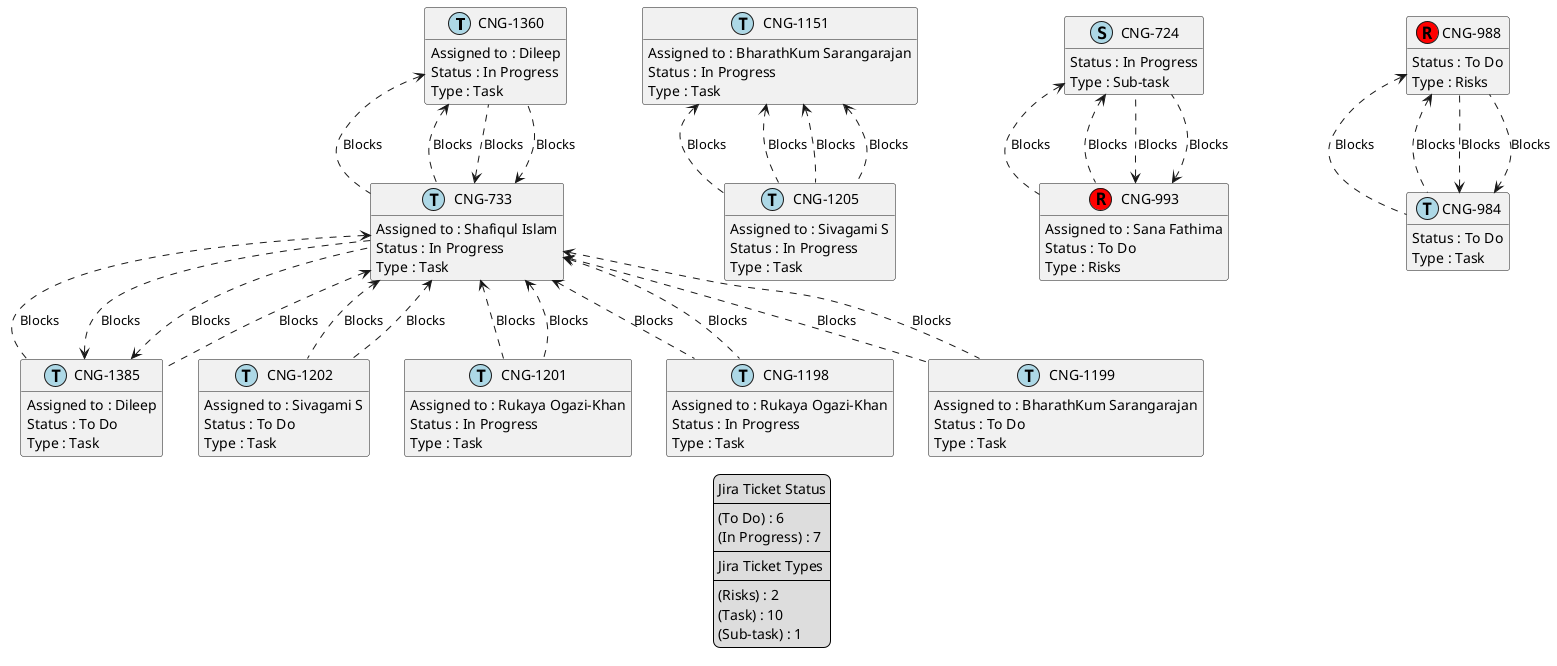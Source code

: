 @startuml
'https://plantuml.com/class-diagram

' GENERATE CLASS DIAGRAM ===========
' Generated at    : Mon Apr 15 15:10:51 CEST 2024

hide empty members

legend
Jira Ticket Status
----
(To Do) : 6
(In Progress) : 7
----
Jira Ticket Types
----
(Risks) : 2
(Task) : 10
(Sub-task) : 1
end legend


' Tickets =======
class "CNG-1360" << (T,lightblue) >> {
  Assigned to : Dileep
  Status : In Progress
  Type : Task
}

class "CNG-1151" << (T,lightblue) >> {
  Assigned to : BharathKum Sarangarajan
  Status : In Progress
  Type : Task
}

class "CNG-724" << (S,lightblue) >> {
  Status : In Progress
  Type : Sub-task
}

class "CNG-988" << (R,red) >> {
  Status : To Do
  Type : Risks
}

class "CNG-1205" << (T,lightblue) >> {
  Assigned to : Sivagami S
  Status : In Progress
  Type : Task
}

class "CNG-1202" << (T,lightblue) >> {
  Assigned to : Sivagami S
  Status : To Do
  Type : Task
}

class "CNG-993" << (R,red) >> {
  Assigned to : Sana Fathima
  Status : To Do
  Type : Risks
}

class "CNG-1201" << (T,lightblue) >> {
  Assigned to : Rukaya Ogazi-Khan
  Status : In Progress
  Type : Task
}

class "CNG-984" << (T,lightblue) >> {
  Status : To Do
  Type : Task
}

class "CNG-1198" << (T,lightblue) >> {
  Assigned to : Rukaya Ogazi-Khan
  Status : In Progress
  Type : Task
}

class "CNG-1385" << (T,lightblue) >> {
  Assigned to : Dileep
  Status : To Do
  Type : Task
}

class "CNG-733" << (T,lightblue) >> {
  Assigned to : Shafiqul Islam
  Status : In Progress
  Type : Task
}

class "CNG-1199" << (T,lightblue) >> {
  Assigned to : BharathKum Sarangarajan
  Status : To Do
  Type : Task
}



' Links =======
"CNG-993" <.. "CNG-724" : Blocks
"CNG-993" <.. "CNG-724" : Blocks
"CNG-733" <.. "CNG-1198" : Blocks
"CNG-733" <.. "CNG-1199" : Blocks
"CNG-733" <.. "CNG-1201" : Blocks
"CNG-733" <.. "CNG-1202" : Blocks
"CNG-733" <.. "CNG-1360" : Blocks
"CNG-733" <.. "CNG-1385" : Blocks
"CNG-733" <.. "CNG-1198" : Blocks
"CNG-733" <.. "CNG-1199" : Blocks
"CNG-733" <.. "CNG-1201" : Blocks
"CNG-733" <.. "CNG-1202" : Blocks
"CNG-733" <.. "CNG-1360" : Blocks
"CNG-733" <.. "CNG-1385" : Blocks
"CNG-988" <.. "CNG-984" : Blocks
"CNG-988" <.. "CNG-984" : Blocks
"CNG-984" <.. "CNG-988" : Blocks
"CNG-984" <.. "CNG-988" : Blocks
"CNG-724" <.. "CNG-993" : Blocks
"CNG-724" <.. "CNG-993" : Blocks
"CNG-1385" <.. "CNG-733" : Blocks
"CNG-1385" <.. "CNG-733" : Blocks
"CNG-1151" <.. "CNG-1205" : Blocks
"CNG-1151" <.. "CNG-1205" : Blocks
"CNG-1151" <.. "CNG-1205" : Blocks
"CNG-1151" <.. "CNG-1205" : Blocks
"CNG-1360" <.. "CNG-733" : Blocks
"CNG-1360" <.. "CNG-733" : Blocks


@enduml
